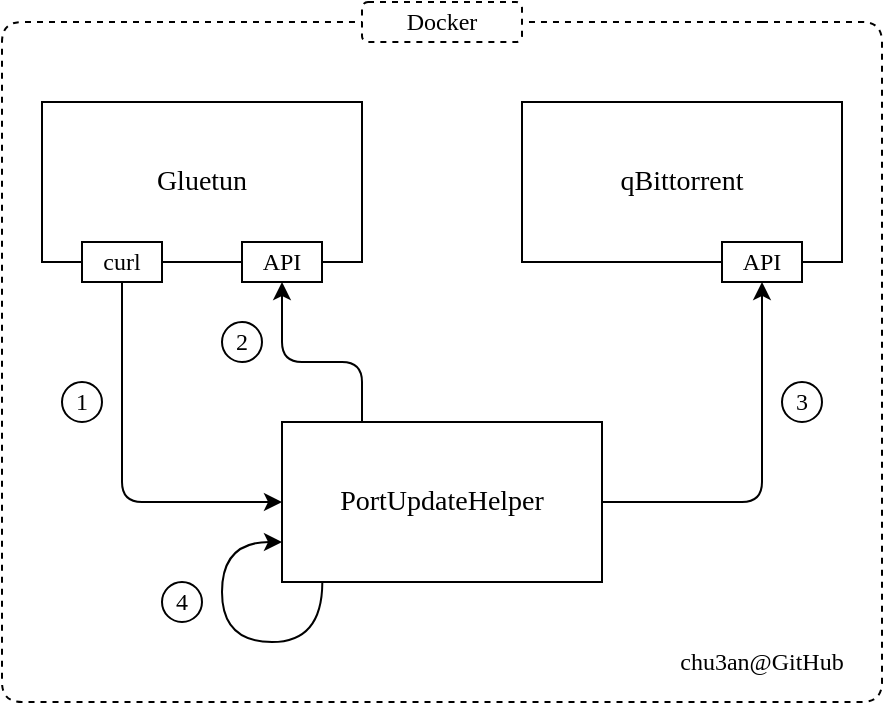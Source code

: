 <mxfile version="24.8.3">
  <diagram name="第 1 页" id="uDdVLhxK45GIt-eZbvG4">
    <mxGraphModel dx="922" dy="505" grid="1" gridSize="10" guides="1" tooltips="1" connect="1" arrows="1" fold="1" page="1" pageScale="1" pageWidth="827" pageHeight="1169" math="0" shadow="0">
      <root>
        <mxCell id="0" />
        <mxCell id="1" parent="0" />
        <mxCell id="_XNy-wXcN2NR_vY3s3ic-3" value="Gluetun" style="rounded=0;whiteSpace=wrap;html=1;fontFamily=Noto Sans TC;fontSource=https%3A%2F%2Ffonts.googleapis.com%2Fcss%3Ffamily%3DNoto%2BSans%2BTC;fontSize=14;" parent="1" vertex="1">
          <mxGeometry x="160" y="120" width="160" height="80" as="geometry" />
        </mxCell>
        <mxCell id="_XNy-wXcN2NR_vY3s3ic-4" value="qBittorrent" style="rounded=0;whiteSpace=wrap;html=1;fontFamily=Noto Sans TC;fontSource=https%3A%2F%2Ffonts.googleapis.com%2Fcss%3Ffamily%3DNoto%2BSans%2BTC;fontSize=14;" parent="1" vertex="1">
          <mxGeometry x="400" y="120" width="160" height="80" as="geometry" />
        </mxCell>
        <mxCell id="_XNy-wXcN2NR_vY3s3ic-5" value="PortUpdateHelper" style="rounded=0;whiteSpace=wrap;html=1;fontFamily=Noto Sans TC;fontSource=https%3A%2F%2Ffonts.googleapis.com%2Fcss%3Ffamily%3DNoto%2BSans%2BTC;fontSize=14;" parent="1" vertex="1">
          <mxGeometry x="280" y="280" width="160" height="80" as="geometry" />
        </mxCell>
        <mxCell id="_XNy-wXcN2NR_vY3s3ic-9" value="API" style="rounded=0;whiteSpace=wrap;html=1;fontFamily=Noto Sans TC;fontSource=https%3A%2F%2Ffonts.googleapis.com%2Fcss%3Ffamily%3DNoto%2BSans%2BTC;" parent="1" vertex="1">
          <mxGeometry x="260" y="190" width="40" height="20" as="geometry" />
        </mxCell>
        <mxCell id="_XNy-wXcN2NR_vY3s3ic-10" value="API" style="rounded=0;whiteSpace=wrap;html=1;fontFamily=Noto Sans TC;fontSource=https%3A%2F%2Ffonts.googleapis.com%2Fcss%3Ffamily%3DNoto%2BSans%2BTC;" parent="1" vertex="1">
          <mxGeometry x="500" y="190" width="40" height="20" as="geometry" />
        </mxCell>
        <mxCell id="_XNy-wXcN2NR_vY3s3ic-12" value="&lt;div&gt;curl&lt;/div&gt;" style="rounded=0;whiteSpace=wrap;html=1;fontFamily=Noto Sans TC;fontSource=https%3A%2F%2Ffonts.googleapis.com%2Fcss%3Ffamily%3DNoto%2BSans%2BTC;" parent="1" vertex="1">
          <mxGeometry x="180" y="190" width="40" height="20" as="geometry" />
        </mxCell>
        <mxCell id="_XNy-wXcN2NR_vY3s3ic-13" value="" style="endArrow=classic;html=1;rounded=1;entryX=0;entryY=0.5;entryDx=0;entryDy=0;exitX=0.5;exitY=1;exitDx=0;exitDy=0;curved=0;fontFamily=Noto Sans TC;fontSource=https%3A%2F%2Ffonts.googleapis.com%2Fcss%3Ffamily%3DNoto%2BSans%2BTC;" parent="1" source="_XNy-wXcN2NR_vY3s3ic-12" target="_XNy-wXcN2NR_vY3s3ic-5" edge="1">
          <mxGeometry width="50" height="50" relative="1" as="geometry">
            <mxPoint x="50" y="380" as="sourcePoint" />
            <mxPoint x="100" y="330" as="targetPoint" />
            <Array as="points">
              <mxPoint x="200" y="320" />
            </Array>
          </mxGeometry>
        </mxCell>
        <mxCell id="_XNy-wXcN2NR_vY3s3ic-14" value="1" style="ellipse;whiteSpace=wrap;html=1;aspect=fixed;fontFamily=Noto Sans TC;fontSource=https%3A%2F%2Ffonts.googleapis.com%2Fcss%3Ffamily%3DNoto%2BSans%2BTC;fontStyle=0" parent="1" vertex="1">
          <mxGeometry x="170" y="260" width="20" height="20" as="geometry" />
        </mxCell>
        <mxCell id="_XNy-wXcN2NR_vY3s3ic-15" value="" style="endArrow=classic;html=1;rounded=1;entryX=0.5;entryY=1;entryDx=0;entryDy=0;exitX=0.25;exitY=0;exitDx=0;exitDy=0;curved=0;fontFamily=Noto Sans TC;fontSource=https%3A%2F%2Ffonts.googleapis.com%2Fcss%3Ffamily%3DNoto%2BSans%2BTC;" parent="1" source="_XNy-wXcN2NR_vY3s3ic-5" target="_XNy-wXcN2NR_vY3s3ic-9" edge="1">
          <mxGeometry width="50" height="50" relative="1" as="geometry">
            <mxPoint x="100" y="290" as="sourcePoint" />
            <mxPoint x="180" y="400" as="targetPoint" />
            <Array as="points">
              <mxPoint x="320" y="250" />
              <mxPoint x="280" y="250" />
            </Array>
          </mxGeometry>
        </mxCell>
        <mxCell id="_XNy-wXcN2NR_vY3s3ic-16" value="" style="endArrow=classic;html=1;rounded=1;entryX=0.5;entryY=1;entryDx=0;entryDy=0;exitX=1;exitY=0.5;exitDx=0;exitDy=0;curved=0;fontFamily=Noto Sans TC;fontSource=https%3A%2F%2Ffonts.googleapis.com%2Fcss%3Ffamily%3DNoto%2BSans%2BTC;" parent="1" source="_XNy-wXcN2NR_vY3s3ic-5" target="_XNy-wXcN2NR_vY3s3ic-10" edge="1">
          <mxGeometry width="50" height="50" relative="1" as="geometry">
            <mxPoint x="610" y="320" as="sourcePoint" />
            <mxPoint x="570" y="250" as="targetPoint" />
            <Array as="points">
              <mxPoint x="520" y="320" />
            </Array>
          </mxGeometry>
        </mxCell>
        <mxCell id="_XNy-wXcN2NR_vY3s3ic-17" value="2" style="ellipse;whiteSpace=wrap;html=1;aspect=fixed;fontFamily=Noto Sans TC;fontSource=https%3A%2F%2Ffonts.googleapis.com%2Fcss%3Ffamily%3DNoto%2BSans%2BTC;fontStyle=0" parent="1" vertex="1">
          <mxGeometry x="250" y="230" width="20" height="20" as="geometry" />
        </mxCell>
        <mxCell id="_XNy-wXcN2NR_vY3s3ic-20" value="3" style="ellipse;whiteSpace=wrap;html=1;aspect=fixed;fontFamily=Noto Sans TC;fontSource=https%3A%2F%2Ffonts.googleapis.com%2Fcss%3Ffamily%3DNoto%2BSans%2BTC;fontStyle=0" parent="1" vertex="1">
          <mxGeometry x="530" y="260" width="20" height="20" as="geometry" />
        </mxCell>
        <mxCell id="_XNy-wXcN2NR_vY3s3ic-24" value="" style="curved=1;endArrow=classic;html=1;rounded=0;entryX=0;entryY=0.75;entryDx=0;entryDy=0;exitX=0.126;exitY=1.004;exitDx=0;exitDy=0;exitPerimeter=0;fontFamily=Noto Sans TC;fontSource=https%3A%2F%2Ffonts.googleapis.com%2Fcss%3Ffamily%3DNoto%2BSans%2BTC;" parent="1" source="_XNy-wXcN2NR_vY3s3ic-5" target="_XNy-wXcN2NR_vY3s3ic-5" edge="1">
          <mxGeometry width="50" height="50" relative="1" as="geometry">
            <mxPoint x="300" y="370" as="sourcePoint" />
            <mxPoint x="430" y="390" as="targetPoint" />
            <Array as="points">
              <mxPoint x="300" y="390" />
              <mxPoint x="250" y="390" />
              <mxPoint x="250" y="340" />
            </Array>
          </mxGeometry>
        </mxCell>
        <mxCell id="_XNy-wXcN2NR_vY3s3ic-25" value="4" style="ellipse;whiteSpace=wrap;html=1;aspect=fixed;fontFamily=Noto Sans TC;fontSource=https%3A%2F%2Ffonts.googleapis.com%2Fcss%3Ffamily%3DNoto%2BSans%2BTC;fontStyle=0" parent="1" vertex="1">
          <mxGeometry x="220" y="360" width="20" height="20" as="geometry" />
        </mxCell>
        <mxCell id="_XNy-wXcN2NR_vY3s3ic-26" value="" style="endArrow=none;html=1;rounded=1;curved=0;dashed=1;fontFamily=Noto Sans TC;fontSource=https%3A%2F%2Ffonts.googleapis.com%2Fcss%3Ffamily%3DNoto%2BSans%2BTC;" parent="1" edge="1">
          <mxGeometry width="50" height="50" relative="1" as="geometry">
            <mxPoint x="520" y="80" as="sourcePoint" />
            <mxPoint x="520" y="80" as="targetPoint" />
            <Array as="points">
              <mxPoint x="580" y="80" />
              <mxPoint x="580" y="420" />
              <mxPoint x="140" y="420" />
              <mxPoint x="140" y="80" />
            </Array>
          </mxGeometry>
        </mxCell>
        <mxCell id="_XNy-wXcN2NR_vY3s3ic-28" value="Docker" style="rounded=1;whiteSpace=wrap;html=1;dashed=1;fontFamily=Noto Sans TC;fontSource=https%3A%2F%2Ffonts.googleapis.com%2Fcss%3Ffamily%3DNoto%2BSans%2BTC;" parent="1" vertex="1">
          <mxGeometry x="320" y="70" width="80" height="20" as="geometry" />
        </mxCell>
        <mxCell id="_XNy-wXcN2NR_vY3s3ic-30" value="chu3an@GitHub" style="text;html=1;align=center;verticalAlign=middle;whiteSpace=wrap;rounded=0;fontFamily=Noto Sans TC;fontSource=https%3A%2F%2Ffonts.googleapis.com%2Fcss%3Ffamily%3DNoto%2BSans%2BTC;" parent="1" vertex="1">
          <mxGeometry x="470" y="390" width="100" height="20" as="geometry" />
        </mxCell>
      </root>
    </mxGraphModel>
  </diagram>
</mxfile>
